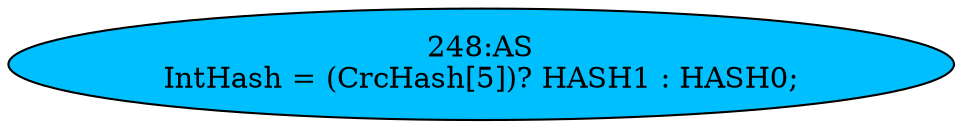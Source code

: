 strict digraph "" {
	node [label="\N"];
	"248:AS"	 [ast="<pyverilog.vparser.ast.Assign object at 0x7f2c21be9350>",
		def_var="['IntHash']",
		fillcolor=deepskyblue,
		label="248:AS
IntHash = (CrcHash[5])? HASH1 : HASH0;",
		statements="[]",
		style=filled,
		typ=Assign,
		use_var="['CrcHash', 'HASH1', 'HASH0']"];
}
